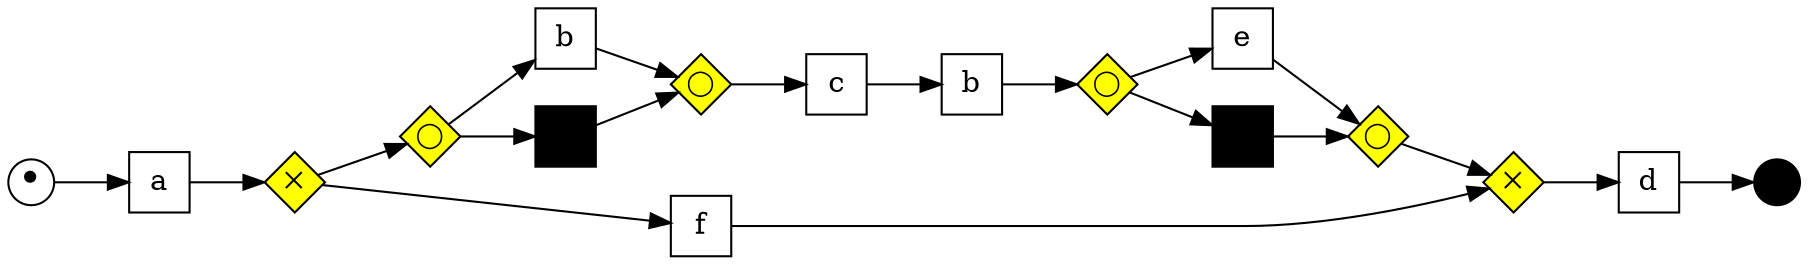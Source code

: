digraph G {
  rankdir=LR;
  subgraph place {
    node [shape=circle,fixedsize=true,label="",height=.3,width=.3];
    in [label="&bull;", fontsize=20];
    out [style=filled,fillcolor=black];
  }
  subgraph xorgate {
    node [shape=diamond,fixedsize=true,width=.4,height=.4,label=<&#x2715;>,fontsize=12,style=filled,fillcolor=yellow]
    x1;x2;
  }
  subgraph andgate {
  node [shape=diamond,fixedsize=true,width=.4,height=.4 label=<&#43;>,fontsize=20,style=filled,fillcolor=yellow]
  }
  subgraph optgate {
    node [shape=diamond,fixedsize=true,width=.4,height=.4,label=<&#9711;>,fontsize=12,style=filled,fillcolor=yellow]
    o1;o2;o3;o4;
  }
  subgraph transitions {
    node [shape=rect,height=0.4,width=.4];
    a; ba [label ="b"]; bb [label ="b"]; c; d; e; f
  }
  subgraph skip {
    node [shape=rect,label="",height=0.4,width=.4,style=filled,fillcolor=black];
    s1;s2;
  }

  # align horizontally
  {edge [weight=1]; a;d}

  in->a->x1;
  x1->o1->ba->o2;
  x1->f->x2;
  o2->c->bb->o3;
  o3->e->o4
  o3->s2->o4;
  o4->x2;
  o1->s1->o2;
  x2->d->out
  # align vertically
}